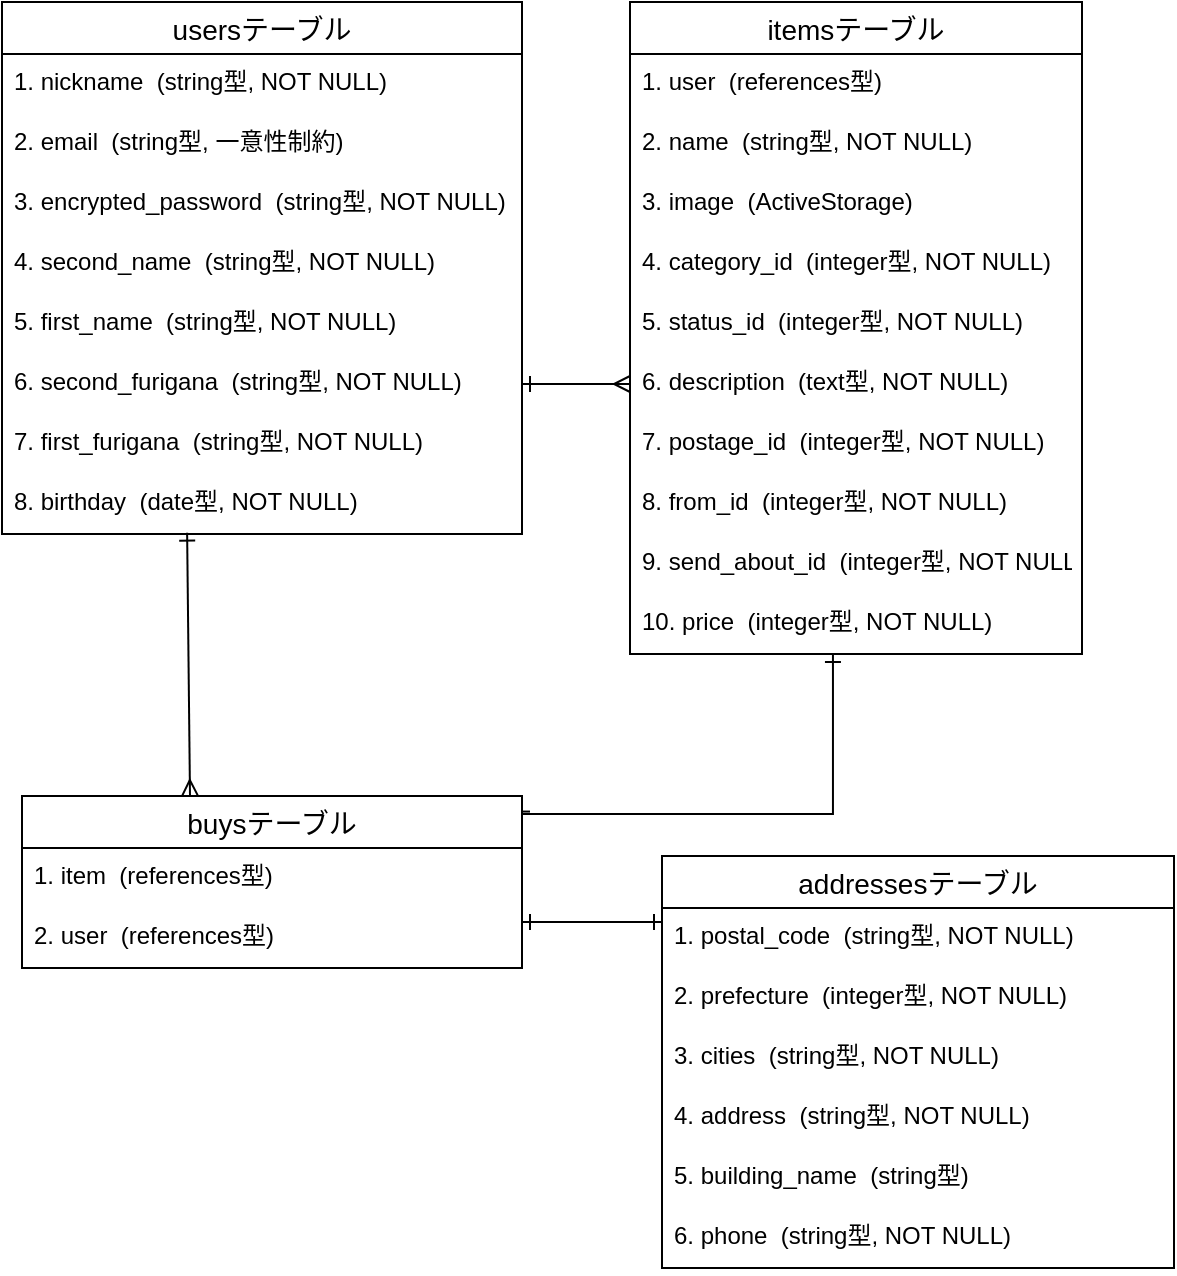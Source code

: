 <mxfile>
    <diagram id="6mghhsUG8IW_TMP3hpIV" name="ページ1">
        <mxGraphModel dx="786" dy="260" grid="1" gridSize="10" guides="1" tooltips="1" connect="1" arrows="1" fold="1" page="1" pageScale="1" pageWidth="827" pageHeight="1169" math="0" shadow="0">
            <root>
                <mxCell id="0"/>
                <mxCell id="1" parent="0"/>
                <mxCell id="15" value="usersテーブル" style="swimlane;fontStyle=0;childLayout=stackLayout;horizontal=1;startSize=26;horizontalStack=0;resizeParent=1;resizeParentMax=0;resizeLast=0;collapsible=1;marginBottom=0;align=center;fontSize=14;" parent="1" vertex="1">
                    <mxGeometry x="20" y="10" width="260" height="266" as="geometry">
                        <mxRectangle x="30" y="120" width="120" height="26" as="alternateBounds"/>
                    </mxGeometry>
                </mxCell>
                <mxCell id="16" value="1. nickname  (string型, NOT NULL)" style="text;strokeColor=none;fillColor=none;spacingLeft=4;spacingRight=4;overflow=hidden;rotatable=0;points=[[0,0.5],[1,0.5]];portConstraint=eastwest;fontSize=12;" parent="15" vertex="1">
                    <mxGeometry y="26" width="260" height="30" as="geometry"/>
                </mxCell>
                <mxCell id="17" value="2. email  (string型, 一意性制約)" style="text;strokeColor=none;fillColor=none;spacingLeft=4;spacingRight=4;overflow=hidden;rotatable=0;points=[[0,0.5],[1,0.5]];portConstraint=eastwest;fontSize=12;" parent="15" vertex="1">
                    <mxGeometry y="56" width="260" height="30" as="geometry"/>
                </mxCell>
                <mxCell id="18" value="3. encrypted_password  (string型, NOT NULL)" style="text;strokeColor=none;fillColor=none;spacingLeft=4;spacingRight=4;overflow=hidden;rotatable=0;points=[[0,0.5],[1,0.5]];portConstraint=eastwest;fontSize=12;" parent="15" vertex="1">
                    <mxGeometry y="86" width="260" height="30" as="geometry"/>
                </mxCell>
                <mxCell id="21" value="4. second_name  (string型, NOT NULL)" style="text;strokeColor=none;fillColor=none;spacingLeft=4;spacingRight=4;overflow=hidden;rotatable=0;points=[[0,0.5],[1,0.5]];portConstraint=eastwest;fontSize=12;" parent="15" vertex="1">
                    <mxGeometry y="116" width="260" height="30" as="geometry"/>
                </mxCell>
                <mxCell id="77" value="5. first_name  (string型, NOT NULL)" style="text;strokeColor=none;fillColor=none;spacingLeft=4;spacingRight=4;overflow=hidden;rotatable=0;points=[[0,0.5],[1,0.5]];portConstraint=eastwest;fontSize=12;" vertex="1" parent="15">
                    <mxGeometry y="146" width="260" height="30" as="geometry"/>
                </mxCell>
                <mxCell id="26" value="6. second_furigana  (string型, NOT NULL)" style="text;strokeColor=none;fillColor=none;spacingLeft=4;spacingRight=4;overflow=hidden;rotatable=0;points=[[0,0.5],[1,0.5]];portConstraint=eastwest;fontSize=12;" parent="15" vertex="1">
                    <mxGeometry y="176" width="260" height="30" as="geometry"/>
                </mxCell>
                <mxCell id="76" value="7. first_furigana  (string型, NOT NULL)" style="text;strokeColor=none;fillColor=none;spacingLeft=4;spacingRight=4;overflow=hidden;rotatable=0;points=[[0,0.5],[1,0.5]];portConstraint=eastwest;fontSize=12;" vertex="1" parent="15">
                    <mxGeometry y="206" width="260" height="30" as="geometry"/>
                </mxCell>
                <mxCell id="27" value="8. birthday  (date型, NOT NULL)" style="text;strokeColor=none;fillColor=none;spacingLeft=4;spacingRight=4;overflow=hidden;rotatable=0;points=[[0,0.5],[1,0.5]];portConstraint=eastwest;fontSize=12;" parent="15" vertex="1">
                    <mxGeometry y="236" width="260" height="30" as="geometry"/>
                </mxCell>
                <mxCell id="69" style="edgeStyle=elbowEdgeStyle;rounded=0;orthogonalLoop=1;jettySize=auto;elbow=vertical;html=1;entryX=1;entryY=0.5;entryDx=0;entryDy=0;startArrow=ERmany;startFill=0;endArrow=ERone;endFill=0;" parent="1" source="29" target="26" edge="1">
                    <mxGeometry relative="1" as="geometry"/>
                </mxCell>
                <mxCell id="29" value="itemsテーブル" style="swimlane;fontStyle=0;childLayout=stackLayout;horizontal=1;startSize=26;horizontalStack=0;resizeParent=1;resizeParentMax=0;resizeLast=0;collapsible=1;marginBottom=0;align=center;fontSize=14;" parent="1" vertex="1">
                    <mxGeometry x="334" y="10" width="226" height="326" as="geometry"/>
                </mxCell>
                <mxCell id="30" value="1. user  (references型)" style="text;strokeColor=none;fillColor=none;spacingLeft=4;spacingRight=4;overflow=hidden;rotatable=0;points=[[0,0.5],[1,0.5]];portConstraint=eastwest;fontSize=12;" parent="29" vertex="1">
                    <mxGeometry y="26" width="226" height="30" as="geometry"/>
                </mxCell>
                <mxCell id="31" value="2. name  (string型, NOT NULL)" style="text;strokeColor=none;fillColor=none;spacingLeft=4;spacingRight=4;overflow=hidden;rotatable=0;points=[[0,0.5],[1,0.5]];portConstraint=eastwest;fontSize=12;" parent="29" vertex="1">
                    <mxGeometry y="56" width="226" height="30" as="geometry"/>
                </mxCell>
                <mxCell id="45" value="3. image  (ActiveStorage)" style="text;strokeColor=none;fillColor=none;spacingLeft=4;spacingRight=4;overflow=hidden;rotatable=0;points=[[0,0.5],[1,0.5]];portConstraint=eastwest;fontSize=12;" parent="29" vertex="1">
                    <mxGeometry y="86" width="226" height="30" as="geometry"/>
                </mxCell>
                <mxCell id="51" value="4. category_id  (integer型, NOT NULL)" style="text;strokeColor=none;fillColor=none;spacingLeft=4;spacingRight=4;overflow=hidden;rotatable=0;points=[[0,0.5],[1,0.5]];portConstraint=eastwest;fontSize=12;" parent="29" vertex="1">
                    <mxGeometry y="116" width="226" height="30" as="geometry"/>
                </mxCell>
                <mxCell id="47" value="5. status_id  (integer型, NOT NULL)" style="text;strokeColor=none;fillColor=none;spacingLeft=4;spacingRight=4;overflow=hidden;rotatable=0;points=[[0,0.5],[1,0.5]];portConstraint=eastwest;fontSize=12;" parent="29" vertex="1">
                    <mxGeometry y="146" width="226" height="30" as="geometry"/>
                </mxCell>
                <mxCell id="52" value="6. description  (text型, NOT NULL)" style="text;strokeColor=none;fillColor=none;spacingLeft=4;spacingRight=4;overflow=hidden;rotatable=0;points=[[0,0.5],[1,0.5]];portConstraint=eastwest;fontSize=12;" parent="29" vertex="1">
                    <mxGeometry y="176" width="226" height="30" as="geometry"/>
                </mxCell>
                <mxCell id="53" value="7. postage_id  (integer型, NOT NULL)" style="text;strokeColor=none;fillColor=none;spacingLeft=4;spacingRight=4;overflow=hidden;rotatable=0;points=[[0,0.5],[1,0.5]];portConstraint=eastwest;fontSize=12;" parent="29" vertex="1">
                    <mxGeometry y="206" width="226" height="30" as="geometry"/>
                </mxCell>
                <mxCell id="50" value="8. from_id  (integer型, NOT NULL)" style="text;strokeColor=none;fillColor=none;spacingLeft=4;spacingRight=4;overflow=hidden;rotatable=0;points=[[0,0.5],[1,0.5]];portConstraint=eastwest;fontSize=12;" parent="29" vertex="1">
                    <mxGeometry y="236" width="226" height="30" as="geometry"/>
                </mxCell>
                <mxCell id="46" value="9. send_about_id  (integer型, NOT NULL)" style="text;strokeColor=none;fillColor=none;spacingLeft=4;spacingRight=4;overflow=hidden;rotatable=0;points=[[0,0.5],[1,0.5]];portConstraint=eastwest;fontSize=12;" parent="29" vertex="1">
                    <mxGeometry y="266" width="226" height="30" as="geometry"/>
                </mxCell>
                <mxCell id="48" value="10. price  (integer型, NOT NULL)" style="text;strokeColor=none;fillColor=none;spacingLeft=4;spacingRight=4;overflow=hidden;rotatable=0;points=[[0,0.5],[1,0.5]];portConstraint=eastwest;fontSize=12;" parent="29" vertex="1">
                    <mxGeometry y="296" width="226" height="30" as="geometry"/>
                </mxCell>
                <mxCell id="67" style="rounded=0;orthogonalLoop=1;jettySize=auto;elbow=vertical;html=1;startArrow=ERmany;startFill=0;endArrow=ERone;endFill=0;exitX=0.336;exitY=0;exitDx=0;exitDy=0;exitPerimeter=0;entryX=0.356;entryY=0.978;entryDx=0;entryDy=0;entryPerimeter=0;" parent="1" source="33" target="27" edge="1">
                    <mxGeometry relative="1" as="geometry">
                        <mxPoint x="114" y="404" as="sourcePoint"/>
                        <mxPoint x="114.9" y="308.01" as="targetPoint"/>
                    </mxGeometry>
                </mxCell>
                <mxCell id="74" style="edgeStyle=elbowEdgeStyle;rounded=0;orthogonalLoop=1;jettySize=auto;html=1;startArrow=ERone;startFill=0;endArrow=ERone;endFill=0;exitX=1;exitY=0.044;exitDx=0;exitDy=0;exitPerimeter=0;elbow=vertical;entryX=0.449;entryY=1;entryDx=0;entryDy=0;entryPerimeter=0;" edge="1" parent="1" source="33" target="48">
                    <mxGeometry relative="1" as="geometry">
                        <Array as="points">
                            <mxPoint x="360" y="416"/>
                        </Array>
                    </mxGeometry>
                </mxCell>
                <mxCell id="75" style="edgeStyle=elbowEdgeStyle;rounded=0;orthogonalLoop=1;jettySize=auto;elbow=vertical;html=1;entryX=0;entryY=0.233;entryDx=0;entryDy=0;startArrow=ERone;startFill=0;endArrow=ERone;endFill=0;entryPerimeter=0;" edge="1" parent="1" source="33" target="37">
                    <mxGeometry relative="1" as="geometry">
                        <Array as="points">
                            <mxPoint x="320" y="470"/>
                        </Array>
                    </mxGeometry>
                </mxCell>
                <mxCell id="33" value="buysテーブル" style="swimlane;fontStyle=0;childLayout=stackLayout;horizontal=1;startSize=26;horizontalStack=0;resizeParent=1;resizeParentMax=0;resizeLast=0;collapsible=1;marginBottom=0;align=center;fontSize=14;" parent="1" vertex="1">
                    <mxGeometry x="30" y="407" width="250" height="86" as="geometry"/>
                </mxCell>
                <mxCell id="34" value="1. item  (references型)" style="text;strokeColor=none;fillColor=none;spacingLeft=4;spacingRight=4;overflow=hidden;rotatable=0;points=[[0,0.5],[1,0.5]];portConstraint=eastwest;fontSize=12;" parent="33" vertex="1">
                    <mxGeometry y="26" width="250" height="30" as="geometry"/>
                </mxCell>
                <mxCell id="35" value="2. user  (references型)" style="text;strokeColor=none;fillColor=none;spacingLeft=4;spacingRight=4;overflow=hidden;rotatable=0;points=[[0,0.5],[1,0.5]];portConstraint=eastwest;fontSize=12;" parent="33" vertex="1">
                    <mxGeometry y="56" width="250" height="30" as="geometry"/>
                </mxCell>
                <mxCell id="70" value="addressesテーブル" style="swimlane;fontStyle=0;childLayout=stackLayout;horizontal=1;startSize=26;horizontalStack=0;resizeParent=1;resizeParentMax=0;resizeLast=0;collapsible=1;marginBottom=0;align=center;fontSize=14;" vertex="1" parent="1">
                    <mxGeometry x="350" y="437" width="256" height="206" as="geometry"/>
                </mxCell>
                <mxCell id="37" value="1. postal_code  (string型, NOT NULL)" style="text;strokeColor=none;fillColor=none;spacingLeft=4;spacingRight=4;overflow=hidden;rotatable=0;points=[[0,0.5],[1,0.5]];portConstraint=eastwest;fontSize=12;" parent="70" vertex="1">
                    <mxGeometry y="26" width="256" height="30" as="geometry"/>
                </mxCell>
                <mxCell id="42" value="2. prefecture  (integer型, NOT NULL)" style="text;strokeColor=none;fillColor=none;spacingLeft=4;spacingRight=4;overflow=hidden;rotatable=0;points=[[0,0.5],[1,0.5]];portConstraint=eastwest;fontSize=12;" parent="70" vertex="1">
                    <mxGeometry y="56" width="256" height="30" as="geometry"/>
                </mxCell>
                <mxCell id="40" value="3. cities  (string型, NOT NULL)" style="text;strokeColor=none;fillColor=none;spacingLeft=4;spacingRight=4;overflow=hidden;rotatable=0;points=[[0,0.5],[1,0.5]];portConstraint=eastwest;fontSize=12;" parent="70" vertex="1">
                    <mxGeometry y="86" width="256" height="30" as="geometry"/>
                </mxCell>
                <mxCell id="43" value="4. address  (string型, NOT NULL)" style="text;strokeColor=none;fillColor=none;spacingLeft=4;spacingRight=4;overflow=hidden;rotatable=0;points=[[0,0.5],[1,0.5]];portConstraint=eastwest;fontSize=12;" parent="70" vertex="1">
                    <mxGeometry y="116" width="256" height="30" as="geometry"/>
                </mxCell>
                <mxCell id="41" value="5. building_name  (string型)" style="text;strokeColor=none;fillColor=none;spacingLeft=4;spacingRight=4;overflow=hidden;rotatable=0;points=[[0,0.5],[1,0.5]];portConstraint=eastwest;fontSize=12;" parent="70" vertex="1">
                    <mxGeometry y="146" width="256" height="30" as="geometry"/>
                </mxCell>
                <mxCell id="38" value="6. phone  (string型, NOT NULL)" style="text;strokeColor=none;fillColor=none;spacingLeft=4;spacingRight=4;overflow=hidden;rotatable=0;points=[[0,0.5],[1,0.5]];portConstraint=eastwest;fontSize=12;" parent="70" vertex="1">
                    <mxGeometry y="176" width="256" height="30" as="geometry"/>
                </mxCell>
            </root>
        </mxGraphModel>
    </diagram>
</mxfile>